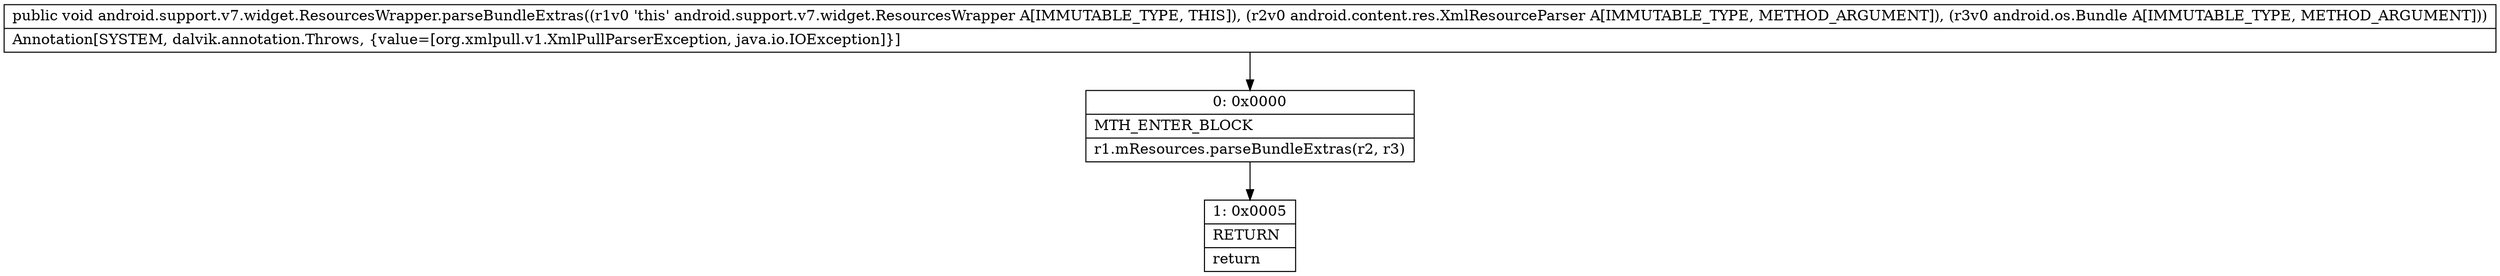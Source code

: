 digraph "CFG forandroid.support.v7.widget.ResourcesWrapper.parseBundleExtras(Landroid\/content\/res\/XmlResourceParser;Landroid\/os\/Bundle;)V" {
Node_0 [shape=record,label="{0\:\ 0x0000|MTH_ENTER_BLOCK\l|r1.mResources.parseBundleExtras(r2, r3)\l}"];
Node_1 [shape=record,label="{1\:\ 0x0005|RETURN\l|return\l}"];
MethodNode[shape=record,label="{public void android.support.v7.widget.ResourcesWrapper.parseBundleExtras((r1v0 'this' android.support.v7.widget.ResourcesWrapper A[IMMUTABLE_TYPE, THIS]), (r2v0 android.content.res.XmlResourceParser A[IMMUTABLE_TYPE, METHOD_ARGUMENT]), (r3v0 android.os.Bundle A[IMMUTABLE_TYPE, METHOD_ARGUMENT]))  | Annotation[SYSTEM, dalvik.annotation.Throws, \{value=[org.xmlpull.v1.XmlPullParserException, java.io.IOException]\}]\l}"];
MethodNode -> Node_0;
Node_0 -> Node_1;
}

